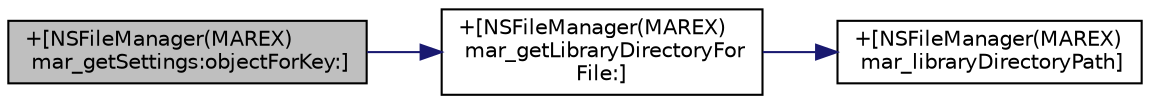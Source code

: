 digraph "+[NSFileManager(MAREX) mar_getSettings:objectForKey:]"
{
  edge [fontname="Helvetica",fontsize="10",labelfontname="Helvetica",labelfontsize="10"];
  node [fontname="Helvetica",fontsize="10",shape=record];
  rankdir="LR";
  Node90 [label="+[NSFileManager(MAREX)\l mar_getSettings:objectForKey:]",height=0.2,width=0.4,color="black", fillcolor="grey75", style="filled", fontcolor="black"];
  Node90 -> Node91 [color="midnightblue",fontsize="10",style="solid",fontname="Helvetica"];
  Node91 [label="+[NSFileManager(MAREX)\l mar_getLibraryDirectoryFor\lFile:]",height=0.2,width=0.4,color="black", fillcolor="white", style="filled",URL="$category_n_s_file_manager_07_m_a_r_e_x_08.html#af80857d0bf3c6327dc0fe6ce23bc7a23"];
  Node91 -> Node92 [color="midnightblue",fontsize="10",style="solid",fontname="Helvetica"];
  Node92 [label="+[NSFileManager(MAREX)\l mar_libraryDirectoryPath]",height=0.2,width=0.4,color="black", fillcolor="white", style="filled",URL="$category_n_s_file_manager_07_m_a_r_e_x_08.html#a8843f7d374c97338c9628f62f838c0f9"];
}
